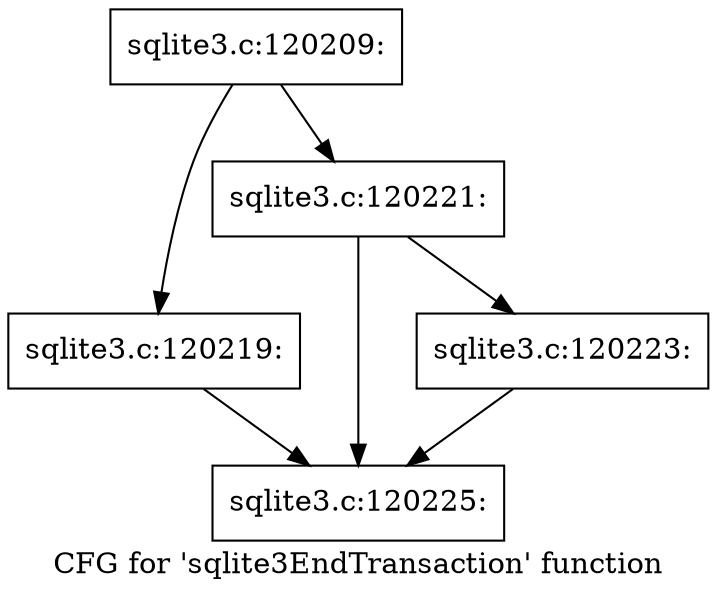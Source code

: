 digraph "CFG for 'sqlite3EndTransaction' function" {
	label="CFG for 'sqlite3EndTransaction' function";

	Node0x55c0f8d62bb0 [shape=record,label="{sqlite3.c:120209:}"];
	Node0x55c0f8d62bb0 -> Node0x55c0f8d64360;
	Node0x55c0f8d62bb0 -> Node0x55c0f8d643b0;
	Node0x55c0f8d64360 [shape=record,label="{sqlite3.c:120219:}"];
	Node0x55c0f8d64360 -> Node0x55c0f8d65180;
	Node0x55c0f8d643b0 [shape=record,label="{sqlite3.c:120221:}"];
	Node0x55c0f8d643b0 -> Node0x55c0f8d64b20;
	Node0x55c0f8d643b0 -> Node0x55c0f8d65180;
	Node0x55c0f8d64b20 [shape=record,label="{sqlite3.c:120223:}"];
	Node0x55c0f8d64b20 -> Node0x55c0f8d65180;
	Node0x55c0f8d65180 [shape=record,label="{sqlite3.c:120225:}"];
}
